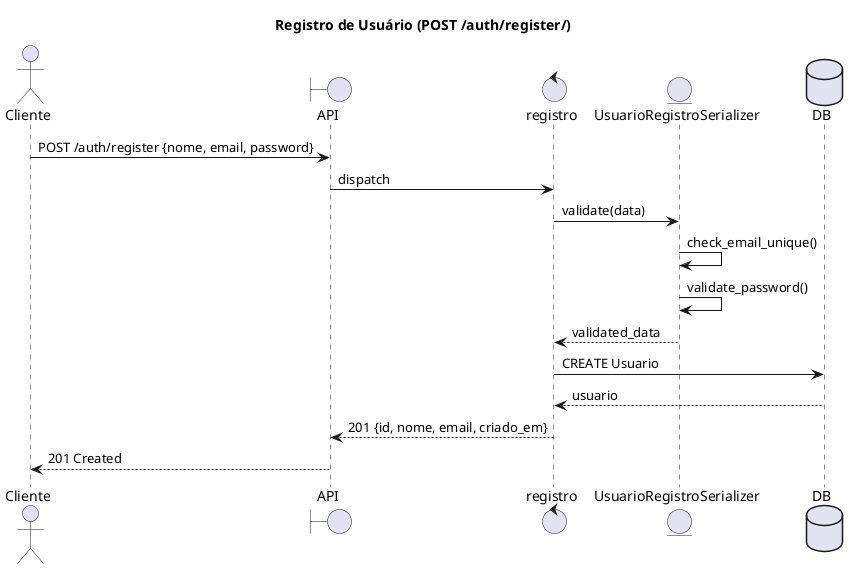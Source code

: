 @startuml auth_register
!define DIRECTION left to right direction
title Registro de Usuário (POST /auth/register/)
actor Cliente
boundary API as B
control "registro" as V
entity "UsuarioRegistroSerializer" as S
database DB

Cliente -> B : POST /auth/register {nome, email, password}
B -> V : dispatch
V -> S : validate(data)
S -> S : check_email_unique()
S -> S : validate_password()
S --> V : validated_data
V -> DB : CREATE Usuario
DB --> V : usuario
V --> B : 201 {id, nome, email, criado_em}
B --> Cliente : 201 Created
@enduml